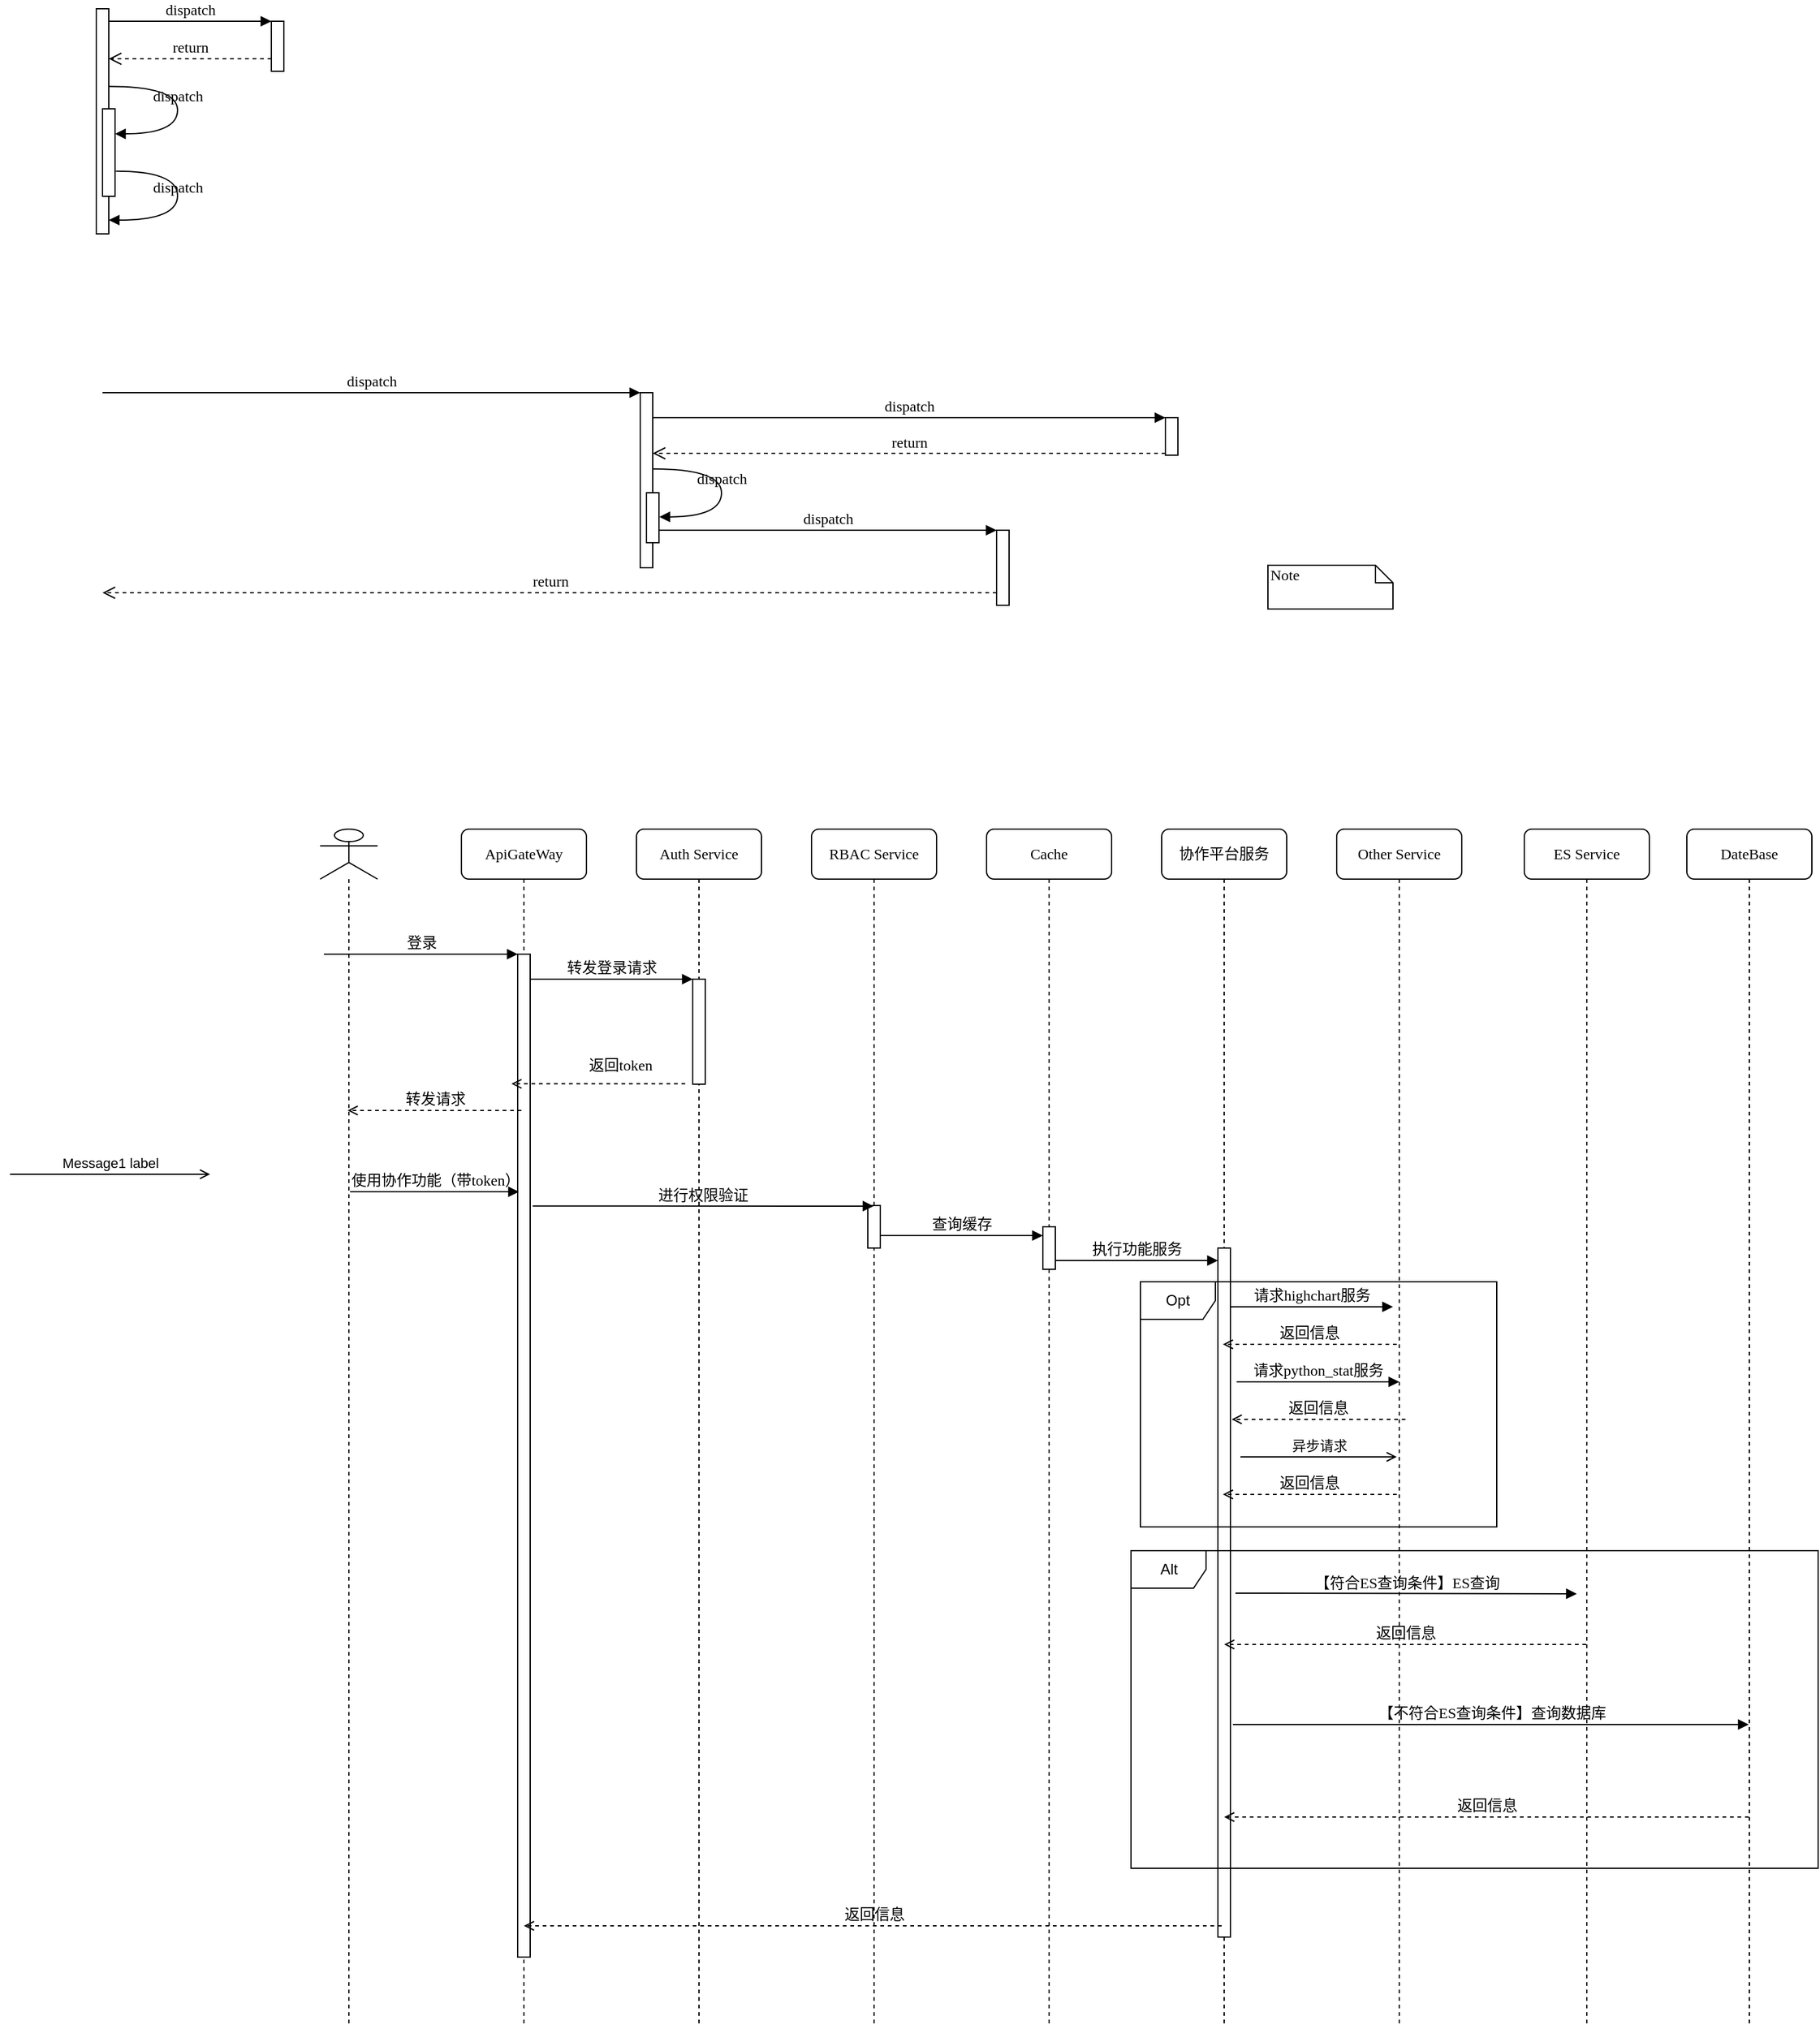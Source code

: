 <mxfile version="26.0.16">
  <diagram name="Page-1" id="13e1069c-82ec-6db2-03f1-153e76fe0fe0">
    <mxGraphModel dx="2470" dy="2108" grid="0" gridSize="10" guides="1" tooltips="1" connect="1" arrows="1" fold="1" page="0" pageScale="1" pageWidth="1100" pageHeight="850" background="none" math="0" shadow="0">
      <root>
        <mxCell id="0" />
        <mxCell id="1" parent="0" />
        <mxCell id="7baba1c4bc27f4b0-2" value="ApiGateWay" style="shape=umlLifeline;perimeter=lifelinePerimeter;whiteSpace=wrap;html=1;container=1;collapsible=0;recursiveResize=0;outlineConnect=0;rounded=1;shadow=0;comic=0;labelBackgroundColor=none;strokeWidth=1;fontFamily=Verdana;fontSize=12;align=center;" parent="1" vertex="1">
          <mxGeometry x="260" y="80" width="100" height="958" as="geometry" />
        </mxCell>
        <mxCell id="7baba1c4bc27f4b0-10" value="" style="html=1;points=[];perimeter=orthogonalPerimeter;rounded=0;shadow=0;comic=0;labelBackgroundColor=none;strokeWidth=1;fontFamily=Verdana;fontSize=12;align=center;" parent="7baba1c4bc27f4b0-2" vertex="1">
          <mxGeometry x="45" y="100" width="10" height="802" as="geometry" />
        </mxCell>
        <mxCell id="R3V8xRm-HHDXpT5IMxcw-10" value="转发请求" style="html=1;verticalAlign=bottom;endArrow=open;dashed=1;endSize=6;labelBackgroundColor=none;fontFamily=Verdana;fontSize=12;edgeStyle=elbowEdgeStyle;elbow=vertical;jumpSize=6;" edge="1" parent="7baba1c4bc27f4b0-2">
          <mxGeometry x="-0.002" relative="1" as="geometry">
            <mxPoint x="-91" y="225" as="targetPoint" />
            <Array as="points">
              <mxPoint x="-11" y="225" />
              <mxPoint x="19" y="225" />
            </Array>
            <mxPoint x="48" y="225" as="sourcePoint" />
            <mxPoint as="offset" />
          </mxGeometry>
        </mxCell>
        <mxCell id="7baba1c4bc27f4b0-3" value="Auth Service" style="shape=umlLifeline;perimeter=lifelinePerimeter;whiteSpace=wrap;html=1;container=1;collapsible=0;recursiveResize=0;outlineConnect=0;rounded=1;shadow=0;comic=0;labelBackgroundColor=none;strokeWidth=1;fontFamily=Verdana;fontSize=12;align=center;" parent="1" vertex="1">
          <mxGeometry x="400" y="80" width="100" height="958" as="geometry" />
        </mxCell>
        <mxCell id="7baba1c4bc27f4b0-13" value="" style="html=1;points=[];perimeter=orthogonalPerimeter;rounded=0;shadow=0;comic=0;labelBackgroundColor=none;strokeWidth=1;fontFamily=Verdana;fontSize=12;align=center;" parent="7baba1c4bc27f4b0-3" vertex="1">
          <mxGeometry x="45" y="120" width="10" height="84" as="geometry" />
        </mxCell>
        <mxCell id="R3V8xRm-HHDXpT5IMxcw-8" value="返回token" style="html=1;verticalAlign=bottom;endArrow=open;dashed=1;endSize=6;labelBackgroundColor=none;fontFamily=Verdana;fontSize=12;edgeStyle=elbowEdgeStyle;elbow=vertical;jumpSize=6;" edge="1" parent="7baba1c4bc27f4b0-3">
          <mxGeometry x="-0.252" y="-6" relative="1" as="geometry">
            <mxPoint x="-100" y="203.67" as="targetPoint" />
            <Array as="points">
              <mxPoint x="-20" y="203.67" />
              <mxPoint x="10" y="203.67" />
            </Array>
            <mxPoint x="39" y="203.67" as="sourcePoint" />
            <mxPoint as="offset" />
          </mxGeometry>
        </mxCell>
        <mxCell id="7baba1c4bc27f4b0-4" value="RBAC Service" style="shape=umlLifeline;perimeter=lifelinePerimeter;whiteSpace=wrap;html=1;container=1;collapsible=0;recursiveResize=0;outlineConnect=0;rounded=1;shadow=0;comic=0;labelBackgroundColor=none;strokeWidth=1;fontFamily=Verdana;fontSize=12;align=center;" parent="1" vertex="1">
          <mxGeometry x="540" y="80" width="100" height="958" as="geometry" />
        </mxCell>
        <mxCell id="R3V8xRm-HHDXpT5IMxcw-42" value="" style="html=1;points=[];perimeter=orthogonalPerimeter;rounded=0;shadow=0;comic=0;labelBackgroundColor=none;strokeWidth=1;fontFamily=Verdana;fontSize=12;align=center;" vertex="1" parent="7baba1c4bc27f4b0-4">
          <mxGeometry x="45" y="301" width="10" height="34" as="geometry" />
        </mxCell>
        <mxCell id="7baba1c4bc27f4b0-5" value="Cache" style="shape=umlLifeline;perimeter=lifelinePerimeter;whiteSpace=wrap;html=1;container=1;collapsible=0;recursiveResize=0;outlineConnect=0;rounded=1;shadow=0;comic=0;labelBackgroundColor=none;strokeWidth=1;fontFamily=Verdana;fontSize=12;align=center;" parent="1" vertex="1">
          <mxGeometry x="680" y="80" width="100" height="958" as="geometry" />
        </mxCell>
        <mxCell id="R3V8xRm-HHDXpT5IMxcw-22" value="查询缓存" style="html=1;verticalAlign=bottom;endArrow=block;entryX=0;entryY=0;labelBackgroundColor=none;fontFamily=Verdana;fontSize=12;edgeStyle=elbowEdgeStyle;elbow=horizontal;" edge="1" parent="7baba1c4bc27f4b0-5">
          <mxGeometry relative="1" as="geometry">
            <mxPoint x="-85" y="325" as="sourcePoint" />
            <mxPoint x="45" y="325" as="targetPoint" />
          </mxGeometry>
        </mxCell>
        <mxCell id="R3V8xRm-HHDXpT5IMxcw-43" value="" style="html=1;points=[];perimeter=orthogonalPerimeter;rounded=0;shadow=0;comic=0;labelBackgroundColor=none;strokeWidth=1;fontFamily=Verdana;fontSize=12;align=center;" vertex="1" parent="7baba1c4bc27f4b0-5">
          <mxGeometry x="45" y="318" width="10" height="34" as="geometry" />
        </mxCell>
        <mxCell id="7baba1c4bc27f4b0-6" value="协作平台服务" style="shape=umlLifeline;perimeter=lifelinePerimeter;whiteSpace=wrap;html=1;container=1;collapsible=0;recursiveResize=0;outlineConnect=0;rounded=1;shadow=0;comic=0;labelBackgroundColor=none;strokeWidth=1;fontFamily=Verdana;fontSize=12;align=center;" parent="1" vertex="1">
          <mxGeometry x="820" y="80" width="100" height="958" as="geometry" />
        </mxCell>
        <mxCell id="R3V8xRm-HHDXpT5IMxcw-41" value="" style="html=1;points=[];perimeter=orthogonalPerimeter;rounded=0;shadow=0;comic=0;labelBackgroundColor=none;strokeWidth=1;fontFamily=Verdana;fontSize=12;align=center;" vertex="1" parent="7baba1c4bc27f4b0-6">
          <mxGeometry x="45" y="335" width="10" height="551" as="geometry" />
        </mxCell>
        <mxCell id="R3V8xRm-HHDXpT5IMxcw-23" value="执行功能服务" style="html=1;verticalAlign=bottom;endArrow=block;entryX=0;entryY=0;labelBackgroundColor=none;fontFamily=Verdana;fontSize=12;edgeStyle=elbowEdgeStyle;elbow=horizontal;" edge="1" parent="7baba1c4bc27f4b0-6">
          <mxGeometry relative="1" as="geometry">
            <mxPoint x="-85" y="345" as="sourcePoint" />
            <mxPoint x="45" y="345" as="targetPoint" />
          </mxGeometry>
        </mxCell>
        <mxCell id="R3V8xRm-HHDXpT5IMxcw-25" value="请求python_stat服务" style="html=1;verticalAlign=bottom;endArrow=block;entryX=0;entryY=0;labelBackgroundColor=none;fontFamily=Verdana;fontSize=12;edgeStyle=elbowEdgeStyle;elbow=horizontal;" edge="1" parent="7baba1c4bc27f4b0-6">
          <mxGeometry relative="1" as="geometry">
            <mxPoint x="60" y="442" as="sourcePoint" />
            <mxPoint x="190" y="442" as="targetPoint" />
            <mxPoint as="offset" />
            <Array as="points">
              <mxPoint x="133" y="465" />
            </Array>
          </mxGeometry>
        </mxCell>
        <mxCell id="R3V8xRm-HHDXpT5IMxcw-27" value="返回信息&lt;span style=&quot;color: rgba(0, 0, 0, 0); font-family: monospace; font-size: 0px; text-align: start;&quot;&gt;%3CmxGraphModel%3E%3Croot%3E%3CmxCell%20id%3D%220%22%2F%3E%3CmxCell%20id%3D%221%22%20parent%3D%220%22%2F%3E%3CmxCell%20id%3D%222%22%20value%3D%22%E8%BD%AC%E5%8F%91%E8%AF%B7%E6%B1%82%22%20style%3D%22html%3D1%3BverticalAlign%3Dbottom%3BendArrow%3Dopen%3Bdashed%3D1%3BendSize%3D6%3BlabelBackgroundColor%3Dnone%3BfontFamily%3DVerdana%3BfontSize%3D12%3BedgeStyle%3DelbowEdgeStyle%3Belbow%3Dvertical%3BjumpSize%3D6%3B%22%20edge%3D%221%22%20parent%3D%221%22%3E%3CmxGeometry%20x%3D%22-0.002%22%20relative%3D%221%22%20as%3D%22geometry%22%3E%3CmxPoint%20x%3D%22169%22%20y%3D%22305%22%20as%3D%22targetPoint%22%2F%3E%3CArray%20as%3D%22points%22%3E%3CmxPoint%20x%3D%22249%22%20y%3D%22305%22%2F%3E%3CmxPoint%20x%3D%22279%22%20y%3D%22305%22%2F%3E%3C%2FArray%3E%3CmxPoint%20x%3D%22308%22%20y%3D%22305%22%20as%3D%22sourcePoint%22%2F%3E%3CmxPoint%20as%3D%22offset%22%2F%3E%3C%2FmxGeometry%3E%3C%2FmxCell%3E%3C%2Froot%3E%3C%2FmxGraphModel%3E&lt;/span&gt;" style="html=1;verticalAlign=bottom;endArrow=open;dashed=1;endSize=6;labelBackgroundColor=none;fontFamily=Verdana;fontSize=12;edgeStyle=elbowEdgeStyle;elbow=horizontal;jumpSize=6;" edge="1" parent="7baba1c4bc27f4b0-6">
          <mxGeometry x="0.007" relative="1" as="geometry">
            <mxPoint x="49" y="412" as="targetPoint" />
            <Array as="points">
              <mxPoint x="129" y="426" />
              <mxPoint x="159" y="426" />
            </Array>
            <mxPoint x="188" y="412" as="sourcePoint" />
            <mxPoint as="offset" />
          </mxGeometry>
        </mxCell>
        <mxCell id="R3V8xRm-HHDXpT5IMxcw-28" value="返回信息&lt;span style=&quot;color: rgba(0, 0, 0, 0); font-family: monospace; font-size: 0px; text-align: start;&quot;&gt;%3CmxGraphModel%3E%3Croot%3E%3CmxCell%20id%3D%220%22%2F%3E%3CmxCell%20id%3D%221%22%20parent%3D%220%22%2F%3E%3CmxCell%20id%3D%222%22%20value%3D%22%E8%BD%AC%E5%8F%91%E8%AF%B7%E6%B1%82%22%20style%3D%22html%3D1%3BverticalAlign%3Dbottom%3BendArrow%3Dopen%3Bdashed%3D1%3BendSize%3D6%3BlabelBackgroundColor%3Dnone%3BfontFamily%3DVerdana%3BfontSize%3D12%3BedgeStyle%3DelbowEdgeStyle%3Belbow%3Dvertical%3BjumpSize%3D6%3B%22%20edge%3D%221%22%20parent%3D%221%22%3E%3CmxGeometry%20x%3D%22-0.002%22%20relative%3D%221%22%20as%3D%22geometry%22%3E%3CmxPoint%20x%3D%22169%22%20y%3D%22305%22%20as%3D%22targetPoint%22%2F%3E%3CArray%20as%3D%22points%22%3E%3CmxPoint%20x%3D%22249%22%20y%3D%22305%22%2F%3E%3CmxPoint%20x%3D%22279%22%20y%3D%22305%22%2F%3E%3C%2FArray%3E%3CmxPoint%20x%3D%22308%22%20y%3D%22305%22%20as%3D%22sourcePoint%22%2F%3E%3CmxPoint%20as%3D%22offset%22%2F%3E%3C%2FmxGeometry%3E%3C%2FmxCell%3E%3C%2Froot%3E%3C%2FmxGraphModel%3E&lt;/span&gt;" style="html=1;verticalAlign=bottom;endArrow=open;dashed=1;endSize=6;labelBackgroundColor=none;fontFamily=Verdana;fontSize=12;edgeStyle=elbowEdgeStyle;elbow=horizontal;jumpSize=6;" edge="1" parent="7baba1c4bc27f4b0-6">
          <mxGeometry x="0.007" relative="1" as="geometry">
            <mxPoint x="56" y="472" as="targetPoint" />
            <Array as="points">
              <mxPoint x="136" y="509" />
              <mxPoint x="166" y="509" />
            </Array>
            <mxPoint x="195" y="472" as="sourcePoint" />
            <mxPoint as="offset" />
          </mxGeometry>
        </mxCell>
        <mxCell id="R3V8xRm-HHDXpT5IMxcw-26" value="异步请求" style="html=1;verticalAlign=bottom;labelBackgroundColor=none;endArrow=open;endFill=0;rounded=0;" edge="1" parent="7baba1c4bc27f4b0-6">
          <mxGeometry width="160" relative="1" as="geometry">
            <mxPoint x="63" y="502" as="sourcePoint" />
            <mxPoint x="188" y="502" as="targetPoint" />
            <mxPoint as="offset" />
          </mxGeometry>
        </mxCell>
        <mxCell id="R3V8xRm-HHDXpT5IMxcw-29" value="返回信息&lt;span style=&quot;color: rgba(0, 0, 0, 0); font-family: monospace; font-size: 0px; text-align: start;&quot;&gt;%3CmxGraphModel%3E%3Croot%3E%3CmxCell%20id%3D%220%22%2F%3E%3CmxCell%20id%3D%221%22%20parent%3D%220%22%2F%3E%3CmxCell%20id%3D%222%22%20value%3D%22%E8%BD%AC%E5%8F%91%E8%AF%B7%E6%B1%82%22%20style%3D%22html%3D1%3BverticalAlign%3Dbottom%3BendArrow%3Dopen%3Bdashed%3D1%3BendSize%3D6%3BlabelBackgroundColor%3Dnone%3BfontFamily%3DVerdana%3BfontSize%3D12%3BedgeStyle%3DelbowEdgeStyle%3Belbow%3Dvertical%3BjumpSize%3D6%3B%22%20edge%3D%221%22%20parent%3D%221%22%3E%3CmxGeometry%20x%3D%22-0.002%22%20relative%3D%221%22%20as%3D%22geometry%22%3E%3CmxPoint%20x%3D%22169%22%20y%3D%22305%22%20as%3D%22targetPoint%22%2F%3E%3CArray%20as%3D%22points%22%3E%3CmxPoint%20x%3D%22249%22%20y%3D%22305%22%2F%3E%3CmxPoint%20x%3D%22279%22%20y%3D%22305%22%2F%3E%3C%2FArray%3E%3CmxPoint%20x%3D%22308%22%20y%3D%22305%22%20as%3D%22sourcePoint%22%2F%3E%3CmxPoint%20as%3D%22offset%22%2F%3E%3C%2FmxGeometry%3E%3C%2FmxCell%3E%3C%2Froot%3E%3C%2FmxGraphModel%3E&lt;/span&gt;" style="html=1;verticalAlign=bottom;endArrow=open;dashed=1;endSize=6;labelBackgroundColor=none;fontFamily=Verdana;fontSize=12;edgeStyle=elbowEdgeStyle;elbow=horizontal;jumpSize=6;" edge="1" parent="7baba1c4bc27f4b0-6">
          <mxGeometry x="0.007" relative="1" as="geometry">
            <mxPoint x="49" y="532" as="targetPoint" />
            <Array as="points">
              <mxPoint x="129" y="582" />
              <mxPoint x="159" y="582" />
            </Array>
            <mxPoint x="188" y="532" as="sourcePoint" />
            <mxPoint as="offset" />
          </mxGeometry>
        </mxCell>
        <mxCell id="7baba1c4bc27f4b0-7" value="Other Service" style="shape=umlLifeline;perimeter=lifelinePerimeter;whiteSpace=wrap;html=1;container=1;collapsible=0;recursiveResize=0;outlineConnect=0;rounded=1;shadow=0;comic=0;labelBackgroundColor=none;strokeWidth=1;fontFamily=Verdana;fontSize=12;align=center;" parent="1" vertex="1">
          <mxGeometry x="960" y="80" width="100" height="958" as="geometry" />
        </mxCell>
        <mxCell id="R3V8xRm-HHDXpT5IMxcw-24" value="请求highchart服务" style="html=1;verticalAlign=bottom;endArrow=block;entryX=0;entryY=0;labelBackgroundColor=none;fontFamily=Verdana;fontSize=12;edgeStyle=elbowEdgeStyle;elbow=horizontal;" edge="1" parent="7baba1c4bc27f4b0-7">
          <mxGeometry relative="1" as="geometry">
            <mxPoint x="-85" y="382" as="sourcePoint" />
            <mxPoint x="45" y="382" as="targetPoint" />
            <mxPoint as="offset" />
          </mxGeometry>
        </mxCell>
        <mxCell id="7baba1c4bc27f4b0-22" value="" style="html=1;points=[];perimeter=orthogonalPerimeter;rounded=0;shadow=0;comic=0;labelBackgroundColor=none;strokeWidth=1;fontFamily=Verdana;fontSize=12;align=center;" parent="1" vertex="1">
          <mxGeometry x="403" y="-269" width="10" height="140" as="geometry" />
        </mxCell>
        <mxCell id="7baba1c4bc27f4b0-23" value="dispatch" style="html=1;verticalAlign=bottom;endArrow=block;entryX=0;entryY=0;labelBackgroundColor=none;fontFamily=Verdana;fontSize=12;" parent="1" target="7baba1c4bc27f4b0-22" edge="1">
          <mxGeometry relative="1" as="geometry">
            <mxPoint x="-27" y="-269" as="sourcePoint" />
          </mxGeometry>
        </mxCell>
        <mxCell id="7baba1c4bc27f4b0-25" value="" style="html=1;points=[];perimeter=orthogonalPerimeter;rounded=0;shadow=0;comic=0;labelBackgroundColor=none;strokeColor=#000000;strokeWidth=1;fillColor=#FFFFFF;fontFamily=Verdana;fontSize=12;fontColor=#000000;align=center;" parent="1" vertex="1">
          <mxGeometry x="823" y="-249" width="10" height="30" as="geometry" />
        </mxCell>
        <mxCell id="7baba1c4bc27f4b0-26" value="dispatch" style="html=1;verticalAlign=bottom;endArrow=block;entryX=0;entryY=0;labelBackgroundColor=none;fontFamily=Verdana;fontSize=12;" parent="1" source="7baba1c4bc27f4b0-22" target="7baba1c4bc27f4b0-25" edge="1">
          <mxGeometry relative="1" as="geometry">
            <mxPoint x="748" y="-369" as="sourcePoint" />
          </mxGeometry>
        </mxCell>
        <mxCell id="7baba1c4bc27f4b0-27" value="return" style="html=1;verticalAlign=bottom;endArrow=open;dashed=1;endSize=8;exitX=0;exitY=0.95;labelBackgroundColor=none;fontFamily=Verdana;fontSize=12;" parent="1" source="7baba1c4bc27f4b0-25" target="7baba1c4bc27f4b0-22" edge="1">
          <mxGeometry relative="1" as="geometry">
            <mxPoint x="748" y="-293" as="targetPoint" />
          </mxGeometry>
        </mxCell>
        <mxCell id="7baba1c4bc27f4b0-28" value="" style="html=1;points=[];perimeter=orthogonalPerimeter;rounded=0;shadow=0;comic=0;labelBackgroundColor=none;strokeWidth=1;fontFamily=Verdana;fontSize=12;align=center;" parent="1" vertex="1">
          <mxGeometry x="688" y="-159" width="10" height="60" as="geometry" />
        </mxCell>
        <mxCell id="7baba1c4bc27f4b0-29" value="dispatch" style="html=1;verticalAlign=bottom;endArrow=block;entryX=0;entryY=0;labelBackgroundColor=none;fontFamily=Verdana;fontSize=12;edgeStyle=elbowEdgeStyle;elbow=vertical;" parent="1" source="7baba1c4bc27f4b0-37" target="7baba1c4bc27f4b0-28" edge="1">
          <mxGeometry relative="1" as="geometry">
            <mxPoint x="618" y="-159" as="sourcePoint" />
          </mxGeometry>
        </mxCell>
        <mxCell id="7baba1c4bc27f4b0-30" value="return" style="html=1;verticalAlign=bottom;endArrow=open;dashed=1;endSize=8;labelBackgroundColor=none;fontFamily=Verdana;fontSize=12;edgeStyle=elbowEdgeStyle;elbow=vertical;" parent="1" source="7baba1c4bc27f4b0-28" edge="1">
          <mxGeometry relative="1" as="geometry">
            <mxPoint x="-27" y="-109" as="targetPoint" />
            <Array as="points">
              <mxPoint x="388" y="-109" />
            </Array>
          </mxGeometry>
        </mxCell>
        <mxCell id="7baba1c4bc27f4b0-11" value="登录" style="html=1;verticalAlign=bottom;endArrow=block;entryX=0;entryY=0;labelBackgroundColor=none;fontFamily=Verdana;fontSize=12;edgeStyle=elbowEdgeStyle;elbow=vertical;" parent="1" target="7baba1c4bc27f4b0-10" edge="1">
          <mxGeometry relative="1" as="geometry">
            <mxPoint x="150" y="180" as="sourcePoint" />
          </mxGeometry>
        </mxCell>
        <mxCell id="7baba1c4bc27f4b0-14" value="转发登录请求" style="html=1;verticalAlign=bottom;endArrow=block;entryX=0;entryY=0;labelBackgroundColor=none;fontFamily=Verdana;fontSize=12;edgeStyle=elbowEdgeStyle;elbow=vertical;" parent="1" source="7baba1c4bc27f4b0-10" target="7baba1c4bc27f4b0-13" edge="1">
          <mxGeometry relative="1" as="geometry">
            <mxPoint x="370" y="200" as="sourcePoint" />
          </mxGeometry>
        </mxCell>
        <mxCell id="7baba1c4bc27f4b0-37" value="" style="html=1;points=[];perimeter=orthogonalPerimeter;rounded=0;shadow=0;comic=0;labelBackgroundColor=none;strokeWidth=1;fontFamily=Verdana;fontSize=12;align=center;" parent="1" vertex="1">
          <mxGeometry x="408" y="-189" width="10" height="40" as="geometry" />
        </mxCell>
        <mxCell id="7baba1c4bc27f4b0-39" value="dispatch" style="html=1;verticalAlign=bottom;endArrow=block;labelBackgroundColor=none;fontFamily=Verdana;fontSize=12;elbow=vertical;edgeStyle=orthogonalEdgeStyle;curved=1;entryX=1;entryY=0.286;entryPerimeter=0;exitX=1.038;exitY=0.345;exitPerimeter=0;" parent="1" edge="1">
          <mxGeometry relative="1" as="geometry">
            <mxPoint x="413.333" y="-208" as="sourcePoint" />
            <mxPoint x="418.333" y="-169.667" as="targetPoint" />
            <Array as="points">
              <mxPoint x="468" y="-208" />
              <mxPoint x="468" y="-170" />
            </Array>
          </mxGeometry>
        </mxCell>
        <mxCell id="7baba1c4bc27f4b0-46" value="Note" style="shape=note;whiteSpace=wrap;html=1;size=14;verticalAlign=top;align=left;spacingTop=-6;rounded=0;shadow=0;comic=0;labelBackgroundColor=none;strokeWidth=1;fontFamily=Verdana;fontSize=12" parent="1" vertex="1">
          <mxGeometry x="905" y="-131" width="100" height="35" as="geometry" />
        </mxCell>
        <mxCell id="R3V8xRm-HHDXpT5IMxcw-3" value="ES Service" style="shape=umlLifeline;perimeter=lifelinePerimeter;whiteSpace=wrap;html=1;container=1;collapsible=0;recursiveResize=0;outlineConnect=0;rounded=1;shadow=0;comic=0;labelBackgroundColor=none;strokeWidth=1;fontFamily=Verdana;fontSize=12;align=center;" vertex="1" parent="1">
          <mxGeometry x="1110" y="80" width="100" height="958" as="geometry" />
        </mxCell>
        <mxCell id="R3V8xRm-HHDXpT5IMxcw-6" value="" style="shape=umlLifeline;perimeter=lifelinePerimeter;whiteSpace=wrap;html=1;container=1;dropTarget=0;collapsible=0;recursiveResize=0;outlineConnect=0;portConstraint=eastwest;newEdgeStyle={&quot;curved&quot;:0,&quot;rounded&quot;:0};participant=umlActor;" vertex="1" parent="1">
          <mxGeometry x="147" y="80" width="46" height="958" as="geometry" />
        </mxCell>
        <mxCell id="R3V8xRm-HHDXpT5IMxcw-7" value="Message1 label" style="html=1;verticalAlign=bottom;labelBackgroundColor=none;endArrow=open;endFill=0;rounded=0;" edge="1" parent="1">
          <mxGeometry width="160" relative="1" as="geometry">
            <mxPoint x="-101" y="356" as="sourcePoint" />
            <mxPoint x="59" y="356" as="targetPoint" />
            <mxPoint as="offset" />
          </mxGeometry>
        </mxCell>
        <mxCell id="R3V8xRm-HHDXpT5IMxcw-11" value="使用协作功能（带token）" style="html=1;verticalAlign=bottom;endArrow=block;entryX=0;entryY=0;labelBackgroundColor=none;fontFamily=Verdana;fontSize=12;edgeStyle=elbowEdgeStyle;elbow=vertical;" edge="1" parent="1">
          <mxGeometry relative="1" as="geometry">
            <mxPoint x="171" y="370.0" as="sourcePoint" />
            <mxPoint x="306" y="370.0" as="targetPoint" />
          </mxGeometry>
        </mxCell>
        <mxCell id="R3V8xRm-HHDXpT5IMxcw-12" value="进行权限验证" style="html=1;verticalAlign=bottom;endArrow=block;labelBackgroundColor=none;fontFamily=Verdana;fontSize=12;edgeStyle=elbowEdgeStyle;elbow=vertical;" edge="1" parent="1" target="7baba1c4bc27f4b0-4">
          <mxGeometry relative="1" as="geometry">
            <mxPoint x="317" y="381.33" as="sourcePoint" />
            <mxPoint x="447" y="381.33" as="targetPoint" />
          </mxGeometry>
        </mxCell>
        <mxCell id="R3V8xRm-HHDXpT5IMxcw-13" value="" style="html=1;points=[];perimeter=orthogonalPerimeter;rounded=0;shadow=0;comic=0;labelBackgroundColor=none;strokeWidth=1;fontFamily=Verdana;fontSize=12;align=center;" vertex="1" parent="1">
          <mxGeometry x="-32" y="-576" width="10" height="180" as="geometry" />
        </mxCell>
        <mxCell id="R3V8xRm-HHDXpT5IMxcw-14" value="" style="html=1;points=[];perimeter=orthogonalPerimeter;rounded=0;shadow=0;comic=0;labelBackgroundColor=none;strokeWidth=1;fontFamily=Verdana;fontSize=12;align=center;" vertex="1" parent="1">
          <mxGeometry x="108" y="-566" width="10" height="40" as="geometry" />
        </mxCell>
        <mxCell id="R3V8xRm-HHDXpT5IMxcw-15" value="dispatch" style="html=1;verticalAlign=bottom;endArrow=block;entryX=0;entryY=0;labelBackgroundColor=none;fontFamily=Verdana;fontSize=12;edgeStyle=elbowEdgeStyle;elbow=vertical;" edge="1" parent="1" source="R3V8xRm-HHDXpT5IMxcw-13" target="R3V8xRm-HHDXpT5IMxcw-14">
          <mxGeometry relative="1" as="geometry">
            <mxPoint x="33" y="-566" as="sourcePoint" />
          </mxGeometry>
        </mxCell>
        <mxCell id="R3V8xRm-HHDXpT5IMxcw-16" value="return" style="html=1;verticalAlign=bottom;endArrow=open;dashed=1;endSize=8;labelBackgroundColor=none;fontFamily=Verdana;fontSize=12;edgeStyle=elbowEdgeStyle;elbow=vertical;" edge="1" parent="1" source="R3V8xRm-HHDXpT5IMxcw-14" target="R3V8xRm-HHDXpT5IMxcw-13">
          <mxGeometry relative="1" as="geometry">
            <mxPoint x="33" y="-490" as="targetPoint" />
            <Array as="points">
              <mxPoint x="53" y="-536" />
              <mxPoint x="83" y="-536" />
            </Array>
          </mxGeometry>
        </mxCell>
        <mxCell id="R3V8xRm-HHDXpT5IMxcw-17" value="" style="html=1;points=[];perimeter=orthogonalPerimeter;rounded=0;shadow=0;comic=0;labelBackgroundColor=none;strokeWidth=1;fontFamily=Verdana;fontSize=12;align=center;" vertex="1" parent="1">
          <mxGeometry x="-27" y="-496" width="10" height="70" as="geometry" />
        </mxCell>
        <mxCell id="R3V8xRm-HHDXpT5IMxcw-18" value="dispatch" style="html=1;verticalAlign=bottom;endArrow=block;labelBackgroundColor=none;fontFamily=Verdana;fontSize=12;elbow=vertical;edgeStyle=orthogonalEdgeStyle;curved=1;entryX=1;entryY=0.286;entryPerimeter=0;exitX=1.038;exitY=0.345;exitPerimeter=0;" edge="1" parent="1" source="R3V8xRm-HHDXpT5IMxcw-13" target="R3V8xRm-HHDXpT5IMxcw-17">
          <mxGeometry relative="1" as="geometry">
            <mxPoint x="-152" y="-566" as="sourcePoint" />
            <mxPoint x="-22" y="-566" as="targetPoint" />
            <Array as="points">
              <mxPoint x="33" y="-514" />
              <mxPoint x="33" y="-476" />
            </Array>
          </mxGeometry>
        </mxCell>
        <mxCell id="R3V8xRm-HHDXpT5IMxcw-19" value="dispatch" style="html=1;verticalAlign=bottom;endArrow=block;labelBackgroundColor=none;fontFamily=Verdana;fontSize=12;elbow=vertical;edgeStyle=orthogonalEdgeStyle;curved=1;exitX=1.066;exitY=0.713;exitPerimeter=0;" edge="1" parent="1" source="R3V8xRm-HHDXpT5IMxcw-17">
          <mxGeometry relative="1" as="geometry">
            <mxPoint x="-6.667" y="-446" as="sourcePoint" />
            <mxPoint x="-22" y="-407" as="targetPoint" />
            <Array as="points">
              <mxPoint x="33" y="-446" />
              <mxPoint x="33" y="-407" />
            </Array>
          </mxGeometry>
        </mxCell>
        <mxCell id="R3V8xRm-HHDXpT5IMxcw-20" value="DateBase" style="shape=umlLifeline;perimeter=lifelinePerimeter;whiteSpace=wrap;html=1;container=1;collapsible=0;recursiveResize=0;outlineConnect=0;rounded=1;shadow=0;comic=0;labelBackgroundColor=none;strokeWidth=1;fontFamily=Verdana;fontSize=12;align=center;" vertex="1" parent="1">
          <mxGeometry x="1240" y="80" width="100" height="958" as="geometry" />
        </mxCell>
        <mxCell id="R3V8xRm-HHDXpT5IMxcw-30" value="Opt" style="shape=umlFrame;whiteSpace=wrap;html=1;pointerEvents=0;" vertex="1" parent="1">
          <mxGeometry x="803" y="442" width="285" height="196" as="geometry" />
        </mxCell>
        <mxCell id="R3V8xRm-HHDXpT5IMxcw-35" value="【符合ES查询条件】ES查询" style="html=1;verticalAlign=bottom;endArrow=block;labelBackgroundColor=none;fontFamily=Verdana;fontSize=12;edgeStyle=elbowEdgeStyle;elbow=vertical;" edge="1" parent="1">
          <mxGeometry relative="1" as="geometry">
            <mxPoint x="879" y="691" as="sourcePoint" />
            <mxPoint x="1152" y="691.67" as="targetPoint" />
          </mxGeometry>
        </mxCell>
        <mxCell id="R3V8xRm-HHDXpT5IMxcw-36" value="【不符合ES查询条件】查询数据库" style="html=1;verticalAlign=bottom;endArrow=block;labelBackgroundColor=none;fontFamily=Verdana;fontSize=12;edgeStyle=elbowEdgeStyle;elbow=vertical;" edge="1" parent="1" target="R3V8xRm-HHDXpT5IMxcw-20">
          <mxGeometry relative="1" as="geometry">
            <mxPoint x="877" y="796" as="sourcePoint" />
            <mxPoint x="1216" y="791" as="targetPoint" />
          </mxGeometry>
        </mxCell>
        <mxCell id="R3V8xRm-HHDXpT5IMxcw-37" value="返回信息" style="html=1;verticalAlign=bottom;endArrow=open;dashed=1;endSize=6;labelBackgroundColor=none;fontFamily=Verdana;fontSize=12;edgeStyle=elbowEdgeStyle;elbow=vertical;jumpSize=6;" edge="1" parent="1" source="R3V8xRm-HHDXpT5IMxcw-3" target="7baba1c4bc27f4b0-6">
          <mxGeometry x="-0.002" relative="1" as="geometry">
            <mxPoint x="902" y="732" as="targetPoint" />
            <Array as="points">
              <mxPoint x="982" y="732" />
              <mxPoint x="1012" y="732" />
            </Array>
            <mxPoint x="1041" y="732" as="sourcePoint" />
            <mxPoint as="offset" />
          </mxGeometry>
        </mxCell>
        <mxCell id="R3V8xRm-HHDXpT5IMxcw-38" value="返回信息" style="html=1;verticalAlign=bottom;endArrow=open;dashed=1;endSize=6;labelBackgroundColor=none;fontFamily=Verdana;fontSize=12;edgeStyle=elbowEdgeStyle;elbow=vertical;jumpSize=6;" edge="1" parent="1" source="R3V8xRm-HHDXpT5IMxcw-20" target="7baba1c4bc27f4b0-6">
          <mxGeometry x="-0.002" relative="1" as="geometry">
            <mxPoint x="992" y="870" as="targetPoint" />
            <Array as="points">
              <mxPoint x="1105" y="870" />
              <mxPoint x="1135" y="870" />
            </Array>
            <mxPoint x="1283" y="870" as="sourcePoint" />
            <mxPoint as="offset" />
          </mxGeometry>
        </mxCell>
        <mxCell id="R3V8xRm-HHDXpT5IMxcw-39" value="Alt" style="shape=umlFrame;whiteSpace=wrap;html=1;pointerEvents=0;" vertex="1" parent="1">
          <mxGeometry x="795.5" y="657" width="549.5" height="254" as="geometry" />
        </mxCell>
        <mxCell id="R3V8xRm-HHDXpT5IMxcw-40" value="返回信息" style="html=1;verticalAlign=bottom;endArrow=open;dashed=1;endSize=6;labelBackgroundColor=none;fontFamily=Verdana;fontSize=12;edgeStyle=elbowEdgeStyle;elbow=vertical;jumpSize=6;" edge="1" parent="1" target="7baba1c4bc27f4b0-2">
          <mxGeometry x="-0.002" relative="1" as="geometry">
            <mxPoint x="447" y="957" as="targetPoint" />
            <Array as="points">
              <mxPoint x="683" y="957" />
              <mxPoint x="713" y="957" />
            </Array>
            <mxPoint x="868" y="957" as="sourcePoint" />
            <mxPoint as="offset" />
          </mxGeometry>
        </mxCell>
      </root>
    </mxGraphModel>
  </diagram>
</mxfile>
